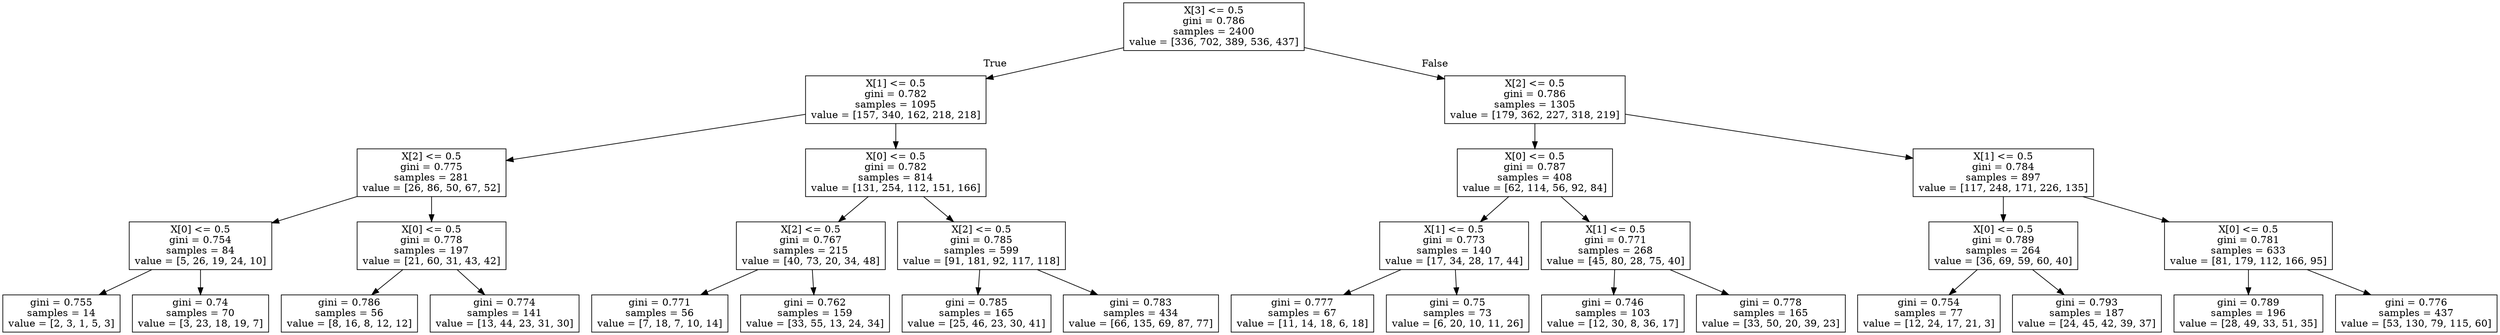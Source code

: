 digraph Tree {
node [shape=box] ;
0 [label="X[3] <= 0.5\ngini = 0.786\nsamples = 2400\nvalue = [336, 702, 389, 536, 437]"] ;
1 [label="X[1] <= 0.5\ngini = 0.782\nsamples = 1095\nvalue = [157, 340, 162, 218, 218]"] ;
0 -> 1 [labeldistance=2.5, labelangle=45, headlabel="True"] ;
2 [label="X[2] <= 0.5\ngini = 0.775\nsamples = 281\nvalue = [26, 86, 50, 67, 52]"] ;
1 -> 2 ;
3 [label="X[0] <= 0.5\ngini = 0.754\nsamples = 84\nvalue = [5, 26, 19, 24, 10]"] ;
2 -> 3 ;
4 [label="gini = 0.755\nsamples = 14\nvalue = [2, 3, 1, 5, 3]"] ;
3 -> 4 ;
5 [label="gini = 0.74\nsamples = 70\nvalue = [3, 23, 18, 19, 7]"] ;
3 -> 5 ;
6 [label="X[0] <= 0.5\ngini = 0.778\nsamples = 197\nvalue = [21, 60, 31, 43, 42]"] ;
2 -> 6 ;
7 [label="gini = 0.786\nsamples = 56\nvalue = [8, 16, 8, 12, 12]"] ;
6 -> 7 ;
8 [label="gini = 0.774\nsamples = 141\nvalue = [13, 44, 23, 31, 30]"] ;
6 -> 8 ;
9 [label="X[0] <= 0.5\ngini = 0.782\nsamples = 814\nvalue = [131, 254, 112, 151, 166]"] ;
1 -> 9 ;
10 [label="X[2] <= 0.5\ngini = 0.767\nsamples = 215\nvalue = [40, 73, 20, 34, 48]"] ;
9 -> 10 ;
11 [label="gini = 0.771\nsamples = 56\nvalue = [7, 18, 7, 10, 14]"] ;
10 -> 11 ;
12 [label="gini = 0.762\nsamples = 159\nvalue = [33, 55, 13, 24, 34]"] ;
10 -> 12 ;
13 [label="X[2] <= 0.5\ngini = 0.785\nsamples = 599\nvalue = [91, 181, 92, 117, 118]"] ;
9 -> 13 ;
14 [label="gini = 0.785\nsamples = 165\nvalue = [25, 46, 23, 30, 41]"] ;
13 -> 14 ;
15 [label="gini = 0.783\nsamples = 434\nvalue = [66, 135, 69, 87, 77]"] ;
13 -> 15 ;
16 [label="X[2] <= 0.5\ngini = 0.786\nsamples = 1305\nvalue = [179, 362, 227, 318, 219]"] ;
0 -> 16 [labeldistance=2.5, labelangle=-45, headlabel="False"] ;
17 [label="X[0] <= 0.5\ngini = 0.787\nsamples = 408\nvalue = [62, 114, 56, 92, 84]"] ;
16 -> 17 ;
18 [label="X[1] <= 0.5\ngini = 0.773\nsamples = 140\nvalue = [17, 34, 28, 17, 44]"] ;
17 -> 18 ;
19 [label="gini = 0.777\nsamples = 67\nvalue = [11, 14, 18, 6, 18]"] ;
18 -> 19 ;
20 [label="gini = 0.75\nsamples = 73\nvalue = [6, 20, 10, 11, 26]"] ;
18 -> 20 ;
21 [label="X[1] <= 0.5\ngini = 0.771\nsamples = 268\nvalue = [45, 80, 28, 75, 40]"] ;
17 -> 21 ;
22 [label="gini = 0.746\nsamples = 103\nvalue = [12, 30, 8, 36, 17]"] ;
21 -> 22 ;
23 [label="gini = 0.778\nsamples = 165\nvalue = [33, 50, 20, 39, 23]"] ;
21 -> 23 ;
24 [label="X[1] <= 0.5\ngini = 0.784\nsamples = 897\nvalue = [117, 248, 171, 226, 135]"] ;
16 -> 24 ;
25 [label="X[0] <= 0.5\ngini = 0.789\nsamples = 264\nvalue = [36, 69, 59, 60, 40]"] ;
24 -> 25 ;
26 [label="gini = 0.754\nsamples = 77\nvalue = [12, 24, 17, 21, 3]"] ;
25 -> 26 ;
27 [label="gini = 0.793\nsamples = 187\nvalue = [24, 45, 42, 39, 37]"] ;
25 -> 27 ;
28 [label="X[0] <= 0.5\ngini = 0.781\nsamples = 633\nvalue = [81, 179, 112, 166, 95]"] ;
24 -> 28 ;
29 [label="gini = 0.789\nsamples = 196\nvalue = [28, 49, 33, 51, 35]"] ;
28 -> 29 ;
30 [label="gini = 0.776\nsamples = 437\nvalue = [53, 130, 79, 115, 60]"] ;
28 -> 30 ;
}